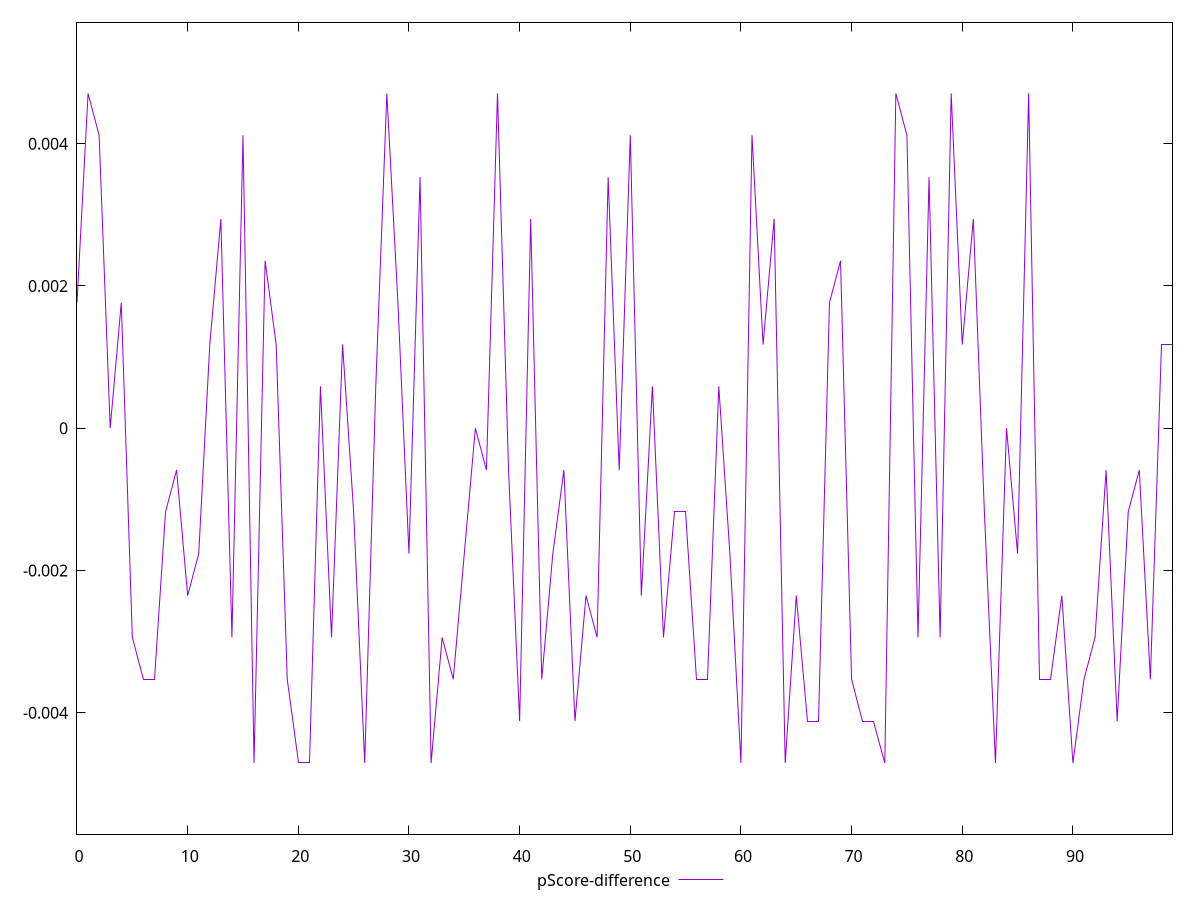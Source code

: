 reset

$pScoreDifference <<EOF
0 0.0017647058823529183
1 0.004705882352941115
2 0.004117647058823504
3 0
4 0.001764705882352946
5 -0.002941176470588225
6 -0.003529411764705892
7 -0.003529411764705892
8 -0.0011764705882352788
9 -0.0005882352941176117
10 -0.002352941176470613
11 -0.0017647058823530015
12 0.0011764705882352788
13 0.0029411764705882804
14 -0.002941176470588225
15 0.004117647058823504
16 -0.004705882352941171
17 0.002352941176470613
18 0.0011764705882352233
19 -0.003529411764705892
20 -0.004705882352941226
21 -0.004705882352941226
22 0.0005882352941176394
23 -0.002941176470588225
24 0.0011764705882352788
25 -0.0011764705882352788
26 -0.004705882352941171
27 0.0005882352941176672
28 0.004705882352941171
29 0.001764705882352946
30 -0.001764705882352946
31 0.003529411764705892
32 -0.004705882352941171
33 -0.002941176470588225
34 -0.003529411764705892
35 -0.001764705882352946
36 0
37 -0.0005882352941176117
38 0.004705882352941171
39 -0.0005882352941176117
40 -0.004117647058823559
41 0.002941176470588225
42 -0.003529411764705892
43 -0.001764705882352946
44 -0.0005882352941176117
45 -0.004117647058823559
46 -0.002352941176470613
47 -0.002941176470588225
48 0.0035294117647058365
49 -0.0005882352941176672
50 0.004117647058823504
51 -0.002352941176470613
52 0.0005882352941176117
53 -0.002941176470588225
54 -0.0011764705882353343
55 -0.0011764705882352788
56 -0.003529411764705892
57 -0.003529411764705892
58 0.0005882352941176117
59 -0.001764705882352946
60 -0.004705882352941171
61 0.004117647058823504
62 0.0011764705882353343
63 0.002941176470588225
64 -0.004705882352941226
65 -0.002352941176470613
66 -0.004117647058823504
67 -0.004117647058823559
68 0.001764705882352946
69 0.0023529411764705577
70 -0.003529411764705892
71 -0.004117647058823504
72 -0.004117647058823504
73 -0.004705882352941171
74 0.004705882352941171
75 0.004117647058823504
76 -0.002941176470588225
77 0.0035294117647058365
78 -0.002941176470588225
79 0.004705882352941171
80 0.0011764705882352233
81 0.002941176470588225
82 -0.0011764705882352788
83 -0.004705882352941171
84 0
85 -0.001764705882352946
86 0.004705882352941171
87 -0.0035294117647058365
88 -0.003529411764705892
89 -0.002352941176470613
90 -0.004705882352941171
91 -0.003529411764705892
92 -0.002941176470588225
93 -0.0005882352941176672
94 -0.004117647058823504
95 -0.0011764705882353343
96 -0.0005882352941176117
97 -0.0035294117647058365
98 0.0011764705882352788
99 0.0011764705882352788
EOF

set key outside below
set xrange [0:99]
set yrange [-0.005705882352941226:0.005705882352941171]
set trange [-0.005705882352941226:0.005705882352941171]
set terminal svg size 640, 500 enhanced background rgb 'white'
set output "report_00013_2021-02-09T12-04-24.940Z/uses-text-compression/samples/pages+cached+noadtech/pScore-difference/values.svg"

plot $pScoreDifference title "pScore-difference" with line

reset
